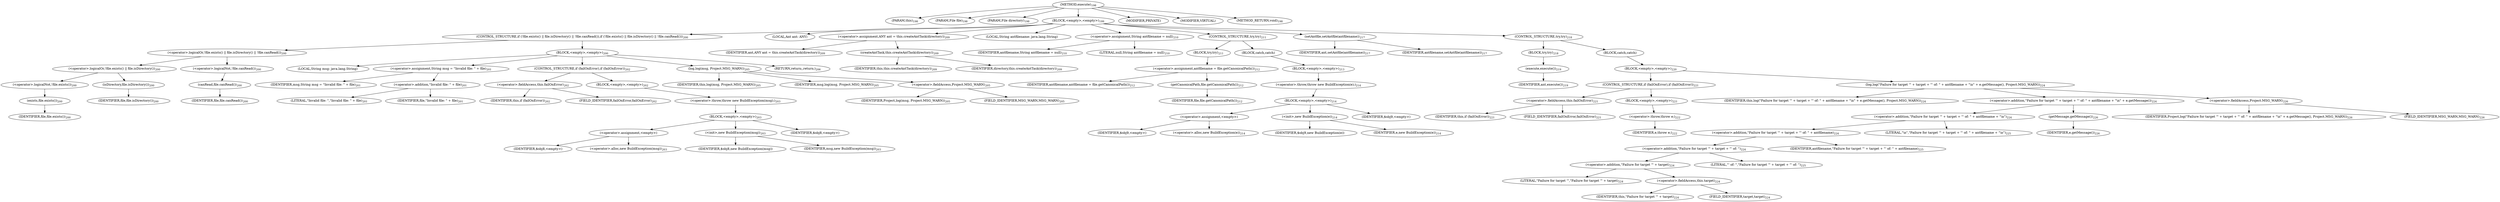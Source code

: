 digraph "execute" {  
"313" [label = <(METHOD,execute)<SUB>198</SUB>> ]
"16" [label = <(PARAM,this)<SUB>198</SUB>> ]
"314" [label = <(PARAM,File file)<SUB>198</SUB>> ]
"315" [label = <(PARAM,File directory)<SUB>198</SUB>> ]
"316" [label = <(BLOCK,&lt;empty&gt;,&lt;empty&gt;)<SUB>199</SUB>> ]
"317" [label = <(CONTROL_STRUCTURE,if (!file.exists() || file.isDirectory() || !file.canRead()),if (!file.exists() || file.isDirectory() || !file.canRead()))<SUB>200</SUB>> ]
"318" [label = <(&lt;operator&gt;.logicalOr,!file.exists() || file.isDirectory() || !file.canRead())<SUB>200</SUB>> ]
"319" [label = <(&lt;operator&gt;.logicalOr,!file.exists() || file.isDirectory())<SUB>200</SUB>> ]
"320" [label = <(&lt;operator&gt;.logicalNot,!file.exists())<SUB>200</SUB>> ]
"321" [label = <(exists,file.exists())<SUB>200</SUB>> ]
"322" [label = <(IDENTIFIER,file,file.exists())<SUB>200</SUB>> ]
"323" [label = <(isDirectory,file.isDirectory())<SUB>200</SUB>> ]
"324" [label = <(IDENTIFIER,file,file.isDirectory())<SUB>200</SUB>> ]
"325" [label = <(&lt;operator&gt;.logicalNot,!file.canRead())<SUB>200</SUB>> ]
"326" [label = <(canRead,file.canRead())<SUB>200</SUB>> ]
"327" [label = <(IDENTIFIER,file,file.canRead())<SUB>200</SUB>> ]
"328" [label = <(BLOCK,&lt;empty&gt;,&lt;empty&gt;)<SUB>200</SUB>> ]
"329" [label = <(LOCAL,String msg: java.lang.String)> ]
"330" [label = <(&lt;operator&gt;.assignment,String msg = &quot;Invalid file: &quot; + file)<SUB>201</SUB>> ]
"331" [label = <(IDENTIFIER,msg,String msg = &quot;Invalid file: &quot; + file)<SUB>201</SUB>> ]
"332" [label = <(&lt;operator&gt;.addition,&quot;Invalid file: &quot; + file)<SUB>201</SUB>> ]
"333" [label = <(LITERAL,&quot;Invalid file: &quot;,&quot;Invalid file: &quot; + file)<SUB>201</SUB>> ]
"334" [label = <(IDENTIFIER,file,&quot;Invalid file: &quot; + file)<SUB>201</SUB>> ]
"335" [label = <(CONTROL_STRUCTURE,if (failOnError),if (failOnError))<SUB>202</SUB>> ]
"336" [label = <(&lt;operator&gt;.fieldAccess,this.failOnError)<SUB>202</SUB>> ]
"337" [label = <(IDENTIFIER,this,if (failOnError))<SUB>202</SUB>> ]
"338" [label = <(FIELD_IDENTIFIER,failOnError,failOnError)<SUB>202</SUB>> ]
"339" [label = <(BLOCK,&lt;empty&gt;,&lt;empty&gt;)<SUB>202</SUB>> ]
"340" [label = <(&lt;operator&gt;.throw,throw new BuildException(msg);)<SUB>203</SUB>> ]
"341" [label = <(BLOCK,&lt;empty&gt;,&lt;empty&gt;)<SUB>203</SUB>> ]
"342" [label = <(&lt;operator&gt;.assignment,&lt;empty&gt;)> ]
"343" [label = <(IDENTIFIER,$obj8,&lt;empty&gt;)> ]
"344" [label = <(&lt;operator&gt;.alloc,new BuildException(msg))<SUB>203</SUB>> ]
"345" [label = <(&lt;init&gt;,new BuildException(msg))<SUB>203</SUB>> ]
"346" [label = <(IDENTIFIER,$obj8,new BuildException(msg))> ]
"347" [label = <(IDENTIFIER,msg,new BuildException(msg))<SUB>203</SUB>> ]
"348" [label = <(IDENTIFIER,$obj8,&lt;empty&gt;)> ]
"349" [label = <(log,log(msg, Project.MSG_WARN))<SUB>205</SUB>> ]
"15" [label = <(IDENTIFIER,this,log(msg, Project.MSG_WARN))<SUB>205</SUB>> ]
"350" [label = <(IDENTIFIER,msg,log(msg, Project.MSG_WARN))<SUB>205</SUB>> ]
"351" [label = <(&lt;operator&gt;.fieldAccess,Project.MSG_WARN)<SUB>205</SUB>> ]
"352" [label = <(IDENTIFIER,Project,log(msg, Project.MSG_WARN))<SUB>205</SUB>> ]
"353" [label = <(FIELD_IDENTIFIER,MSG_WARN,MSG_WARN)<SUB>205</SUB>> ]
"354" [label = <(RETURN,return;,return;)<SUB>206</SUB>> ]
"355" [label = <(LOCAL,Ant ant: ANY)> ]
"356" [label = <(&lt;operator&gt;.assignment,ANY ant = this.createAntTask(directory))<SUB>209</SUB>> ]
"357" [label = <(IDENTIFIER,ant,ANY ant = this.createAntTask(directory))<SUB>209</SUB>> ]
"358" [label = <(createAntTask,this.createAntTask(directory))<SUB>209</SUB>> ]
"17" [label = <(IDENTIFIER,this,this.createAntTask(directory))<SUB>209</SUB>> ]
"359" [label = <(IDENTIFIER,directory,this.createAntTask(directory))<SUB>209</SUB>> ]
"360" [label = <(LOCAL,String antfilename: java.lang.String)> ]
"361" [label = <(&lt;operator&gt;.assignment,String antfilename = null)<SUB>210</SUB>> ]
"362" [label = <(IDENTIFIER,antfilename,String antfilename = null)<SUB>210</SUB>> ]
"363" [label = <(LITERAL,null,String antfilename = null)<SUB>210</SUB>> ]
"364" [label = <(CONTROL_STRUCTURE,try,try)<SUB>211</SUB>> ]
"365" [label = <(BLOCK,try,try)<SUB>211</SUB>> ]
"366" [label = <(&lt;operator&gt;.assignment,antfilename = file.getCanonicalPath())<SUB>212</SUB>> ]
"367" [label = <(IDENTIFIER,antfilename,antfilename = file.getCanonicalPath())<SUB>212</SUB>> ]
"368" [label = <(getCanonicalPath,file.getCanonicalPath())<SUB>212</SUB>> ]
"369" [label = <(IDENTIFIER,file,file.getCanonicalPath())<SUB>212</SUB>> ]
"370" [label = <(BLOCK,catch,catch)> ]
"371" [label = <(BLOCK,&lt;empty&gt;,&lt;empty&gt;)<SUB>213</SUB>> ]
"372" [label = <(&lt;operator&gt;.throw,throw new BuildException(e);)<SUB>214</SUB>> ]
"373" [label = <(BLOCK,&lt;empty&gt;,&lt;empty&gt;)<SUB>214</SUB>> ]
"374" [label = <(&lt;operator&gt;.assignment,&lt;empty&gt;)> ]
"375" [label = <(IDENTIFIER,$obj9,&lt;empty&gt;)> ]
"376" [label = <(&lt;operator&gt;.alloc,new BuildException(e))<SUB>214</SUB>> ]
"377" [label = <(&lt;init&gt;,new BuildException(e))<SUB>214</SUB>> ]
"378" [label = <(IDENTIFIER,$obj9,new BuildException(e))> ]
"379" [label = <(IDENTIFIER,e,new BuildException(e))<SUB>214</SUB>> ]
"380" [label = <(IDENTIFIER,$obj9,&lt;empty&gt;)> ]
"381" [label = <(setAntfile,setAntfile(antfilename))<SUB>217</SUB>> ]
"382" [label = <(IDENTIFIER,ant,setAntfile(antfilename))<SUB>217</SUB>> ]
"383" [label = <(IDENTIFIER,antfilename,setAntfile(antfilename))<SUB>217</SUB>> ]
"384" [label = <(CONTROL_STRUCTURE,try,try)<SUB>218</SUB>> ]
"385" [label = <(BLOCK,try,try)<SUB>218</SUB>> ]
"386" [label = <(execute,execute())<SUB>219</SUB>> ]
"387" [label = <(IDENTIFIER,ant,execute())<SUB>219</SUB>> ]
"388" [label = <(BLOCK,catch,catch)> ]
"389" [label = <(BLOCK,&lt;empty&gt;,&lt;empty&gt;)<SUB>220</SUB>> ]
"390" [label = <(CONTROL_STRUCTURE,if (failOnError),if (failOnError))<SUB>221</SUB>> ]
"391" [label = <(&lt;operator&gt;.fieldAccess,this.failOnError)<SUB>221</SUB>> ]
"392" [label = <(IDENTIFIER,this,if (failOnError))<SUB>221</SUB>> ]
"393" [label = <(FIELD_IDENTIFIER,failOnError,failOnError)<SUB>221</SUB>> ]
"394" [label = <(BLOCK,&lt;empty&gt;,&lt;empty&gt;)<SUB>221</SUB>> ]
"395" [label = <(&lt;operator&gt;.throw,throw e;)<SUB>222</SUB>> ]
"396" [label = <(IDENTIFIER,e,throw e;)<SUB>222</SUB>> ]
"397" [label = <(log,log(&quot;Failure for target '&quot; + target + &quot;' of: &quot; + antfilename + &quot;\n&quot; + e.getMessage(), Project.MSG_WARN))<SUB>224</SUB>> ]
"18" [label = <(IDENTIFIER,this,log(&quot;Failure for target '&quot; + target + &quot;' of: &quot; + antfilename + &quot;\n&quot; + e.getMessage(), Project.MSG_WARN))<SUB>224</SUB>> ]
"398" [label = <(&lt;operator&gt;.addition,&quot;Failure for target '&quot; + target + &quot;' of: &quot; + antfilename + &quot;\n&quot; + e.getMessage())<SUB>224</SUB>> ]
"399" [label = <(&lt;operator&gt;.addition,&quot;Failure for target '&quot; + target + &quot;' of: &quot; + antfilename + &quot;\n&quot;)<SUB>224</SUB>> ]
"400" [label = <(&lt;operator&gt;.addition,&quot;Failure for target '&quot; + target + &quot;' of: &quot; + antfilename)<SUB>224</SUB>> ]
"401" [label = <(&lt;operator&gt;.addition,&quot;Failure for target '&quot; + target + &quot;' of: &quot;)<SUB>224</SUB>> ]
"402" [label = <(&lt;operator&gt;.addition,&quot;Failure for target '&quot; + target)<SUB>224</SUB>> ]
"403" [label = <(LITERAL,&quot;Failure for target '&quot;,&quot;Failure for target '&quot; + target)<SUB>224</SUB>> ]
"404" [label = <(&lt;operator&gt;.fieldAccess,this.target)<SUB>224</SUB>> ]
"405" [label = <(IDENTIFIER,this,&quot;Failure for target '&quot; + target)<SUB>224</SUB>> ]
"406" [label = <(FIELD_IDENTIFIER,target,target)<SUB>224</SUB>> ]
"407" [label = <(LITERAL,&quot;' of: &quot;,&quot;Failure for target '&quot; + target + &quot;' of: &quot;)<SUB>225</SUB>> ]
"408" [label = <(IDENTIFIER,antfilename,&quot;Failure for target '&quot; + target + &quot;' of: &quot; + antfilename)<SUB>225</SUB>> ]
"409" [label = <(LITERAL,&quot;\n&quot;,&quot;Failure for target '&quot; + target + &quot;' of: &quot; + antfilename + &quot;\n&quot;)<SUB>225</SUB>> ]
"410" [label = <(getMessage,getMessage())<SUB>226</SUB>> ]
"411" [label = <(IDENTIFIER,e,getMessage())<SUB>226</SUB>> ]
"412" [label = <(&lt;operator&gt;.fieldAccess,Project.MSG_WARN)<SUB>226</SUB>> ]
"413" [label = <(IDENTIFIER,Project,log(&quot;Failure for target '&quot; + target + &quot;' of: &quot; + antfilename + &quot;\n&quot; + e.getMessage(), Project.MSG_WARN))<SUB>226</SUB>> ]
"414" [label = <(FIELD_IDENTIFIER,MSG_WARN,MSG_WARN)<SUB>226</SUB>> ]
"415" [label = <(MODIFIER,PRIVATE)> ]
"416" [label = <(MODIFIER,VIRTUAL)> ]
"417" [label = <(METHOD_RETURN,void)<SUB>198</SUB>> ]
  "313" -> "16" 
  "313" -> "314" 
  "313" -> "315" 
  "313" -> "316" 
  "313" -> "415" 
  "313" -> "416" 
  "313" -> "417" 
  "316" -> "317" 
  "316" -> "355" 
  "316" -> "356" 
  "316" -> "360" 
  "316" -> "361" 
  "316" -> "364" 
  "316" -> "381" 
  "316" -> "384" 
  "317" -> "318" 
  "317" -> "328" 
  "318" -> "319" 
  "318" -> "325" 
  "319" -> "320" 
  "319" -> "323" 
  "320" -> "321" 
  "321" -> "322" 
  "323" -> "324" 
  "325" -> "326" 
  "326" -> "327" 
  "328" -> "329" 
  "328" -> "330" 
  "328" -> "335" 
  "328" -> "349" 
  "328" -> "354" 
  "330" -> "331" 
  "330" -> "332" 
  "332" -> "333" 
  "332" -> "334" 
  "335" -> "336" 
  "335" -> "339" 
  "336" -> "337" 
  "336" -> "338" 
  "339" -> "340" 
  "340" -> "341" 
  "341" -> "342" 
  "341" -> "345" 
  "341" -> "348" 
  "342" -> "343" 
  "342" -> "344" 
  "345" -> "346" 
  "345" -> "347" 
  "349" -> "15" 
  "349" -> "350" 
  "349" -> "351" 
  "351" -> "352" 
  "351" -> "353" 
  "356" -> "357" 
  "356" -> "358" 
  "358" -> "17" 
  "358" -> "359" 
  "361" -> "362" 
  "361" -> "363" 
  "364" -> "365" 
  "364" -> "370" 
  "365" -> "366" 
  "366" -> "367" 
  "366" -> "368" 
  "368" -> "369" 
  "370" -> "371" 
  "371" -> "372" 
  "372" -> "373" 
  "373" -> "374" 
  "373" -> "377" 
  "373" -> "380" 
  "374" -> "375" 
  "374" -> "376" 
  "377" -> "378" 
  "377" -> "379" 
  "381" -> "382" 
  "381" -> "383" 
  "384" -> "385" 
  "384" -> "388" 
  "385" -> "386" 
  "386" -> "387" 
  "388" -> "389" 
  "389" -> "390" 
  "389" -> "397" 
  "390" -> "391" 
  "390" -> "394" 
  "391" -> "392" 
  "391" -> "393" 
  "394" -> "395" 
  "395" -> "396" 
  "397" -> "18" 
  "397" -> "398" 
  "397" -> "412" 
  "398" -> "399" 
  "398" -> "410" 
  "399" -> "400" 
  "399" -> "409" 
  "400" -> "401" 
  "400" -> "408" 
  "401" -> "402" 
  "401" -> "407" 
  "402" -> "403" 
  "402" -> "404" 
  "404" -> "405" 
  "404" -> "406" 
  "410" -> "411" 
  "412" -> "413" 
  "412" -> "414" 
}
